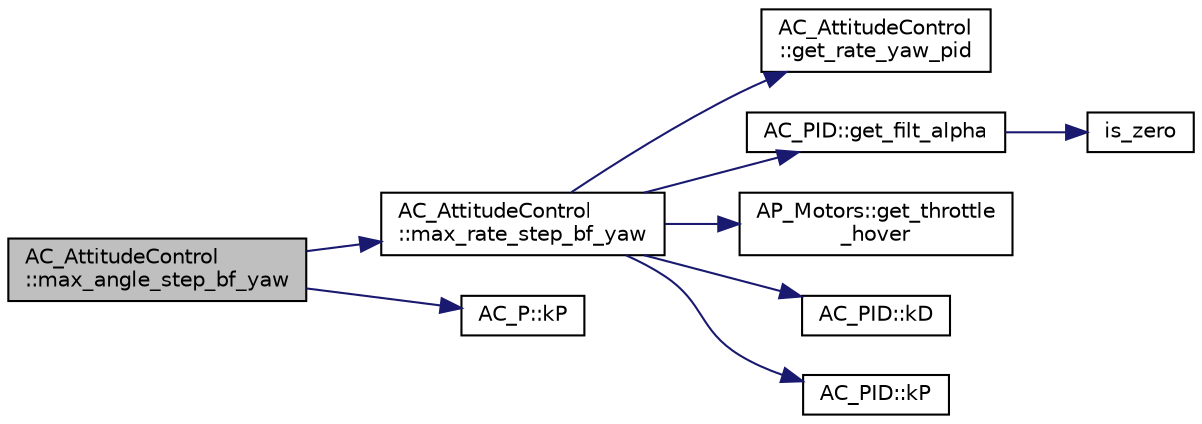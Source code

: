 digraph "AC_AttitudeControl::max_angle_step_bf_yaw"
{
 // INTERACTIVE_SVG=YES
  edge [fontname="Helvetica",fontsize="10",labelfontname="Helvetica",labelfontsize="10"];
  node [fontname="Helvetica",fontsize="10",shape=record];
  rankdir="LR";
  Node1 [label="AC_AttitudeControl\l::max_angle_step_bf_yaw",height=0.2,width=0.4,color="black", fillcolor="grey75", style="filled", fontcolor="black"];
  Node1 -> Node2 [color="midnightblue",fontsize="10",style="solid",fontname="Helvetica"];
  Node2 [label="AC_AttitudeControl\l::max_rate_step_bf_yaw",height=0.2,width=0.4,color="black", fillcolor="white", style="filled",URL="$classAC__AttitudeControl.html#a8d9a7d9bcefcac0e41adb1136cac46a6"];
  Node2 -> Node3 [color="midnightblue",fontsize="10",style="solid",fontname="Helvetica"];
  Node3 [label="AC_AttitudeControl\l::get_rate_yaw_pid",height=0.2,width=0.4,color="black", fillcolor="white", style="filled",URL="$classAC__AttitudeControl.html#a9e430ac947e0924fdc83280a4ed552bf"];
  Node2 -> Node4 [color="midnightblue",fontsize="10",style="solid",fontname="Helvetica"];
  Node4 [label="AC_PID::get_filt_alpha",height=0.2,width=0.4,color="black", fillcolor="white", style="filled",URL="$classAC__PID.html#ac12ffbd4fd053c6152d403b69e07b8e1"];
  Node4 -> Node5 [color="midnightblue",fontsize="10",style="solid",fontname="Helvetica"];
  Node5 [label="is_zero",height=0.2,width=0.4,color="black", fillcolor="white", style="filled",URL="$AP__Math_8h.html#a2a12cce483e9b870da70d30406d82c60"];
  Node2 -> Node6 [color="midnightblue",fontsize="10",style="solid",fontname="Helvetica"];
  Node6 [label="AP_Motors::get_throttle\l_hover",height=0.2,width=0.4,color="black", fillcolor="white", style="filled",URL="$classAP__Motors.html#a6641c5398dea1388547dff3db5d95a86"];
  Node2 -> Node7 [color="midnightblue",fontsize="10",style="solid",fontname="Helvetica"];
  Node7 [label="AC_PID::kD",height=0.2,width=0.4,color="black", fillcolor="white", style="filled",URL="$classAC__PID.html#a2d7be199fbc437ee472fad5a4308c668"];
  Node2 -> Node8 [color="midnightblue",fontsize="10",style="solid",fontname="Helvetica"];
  Node8 [label="AC_PID::kP",height=0.2,width=0.4,color="black", fillcolor="white", style="filled",URL="$classAC__PID.html#ac29a8c72a8618d87886599204dcb5b79"];
  Node1 -> Node9 [color="midnightblue",fontsize="10",style="solid",fontname="Helvetica"];
  Node9 [label="AC_P::kP",height=0.2,width=0.4,color="black", fillcolor="white", style="filled",URL="$classAC__P.html#a723b372dfceb74ddb2edbe11544e9d5a"];
}
